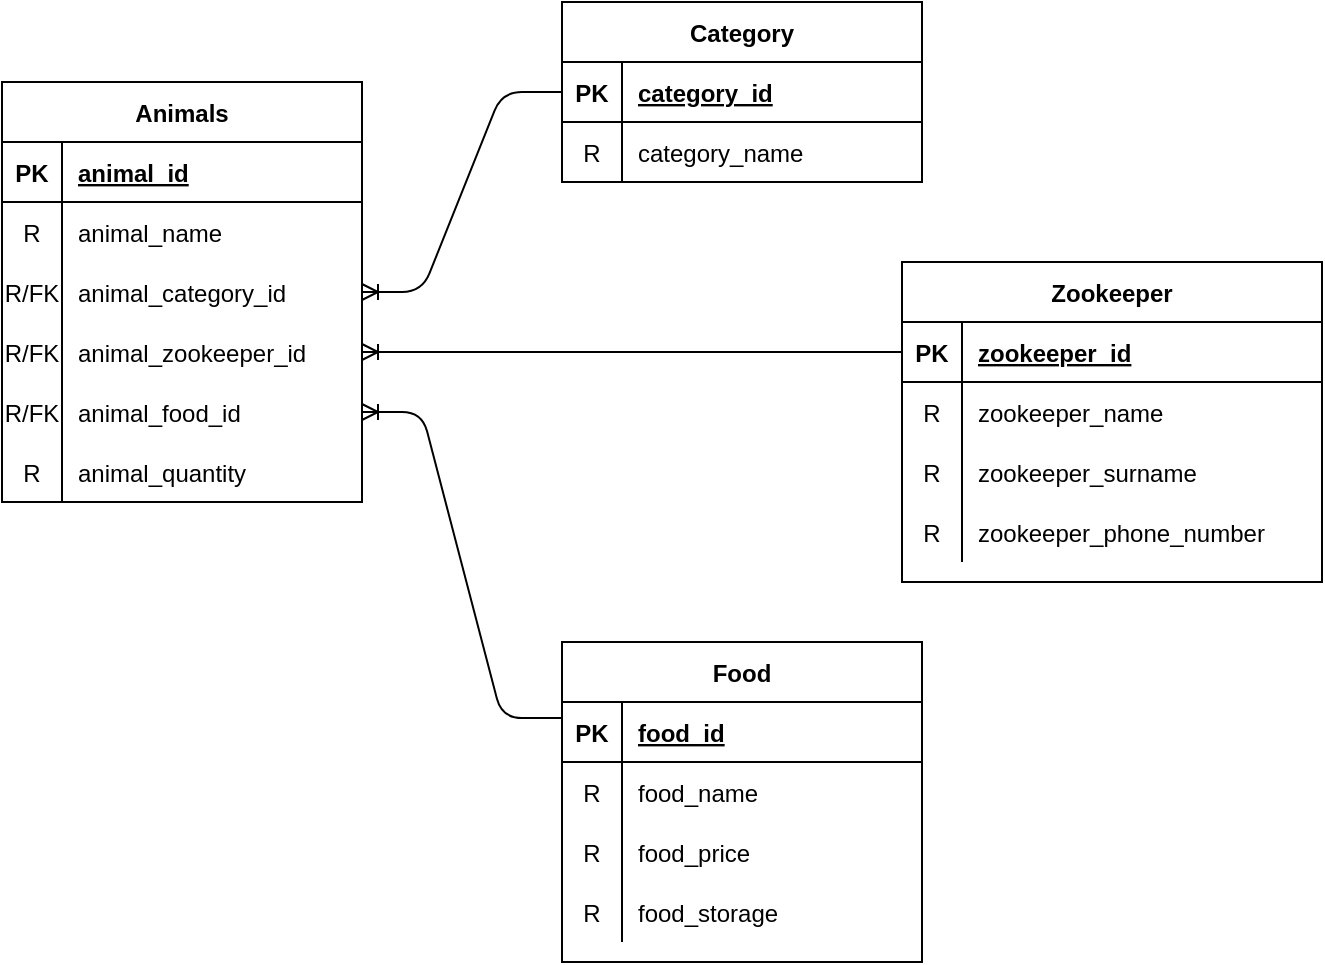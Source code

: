 <mxfile version="14.7.2" type="github">
  <diagram id="sl1sLAIorJPmM6Glef_p" name="Page-1">
    <mxGraphModel dx="1422" dy="762" grid="1" gridSize="10" guides="1" tooltips="1" connect="1" arrows="1" fold="1" page="1" pageScale="1" pageWidth="827" pageHeight="1169" math="0" shadow="0">
      <root>
        <mxCell id="0" />
        <mxCell id="1" parent="0" />
        <mxCell id="H-2fJrms_N8roYaYfMnV-32" value="Zookeeper" style="shape=table;startSize=30;container=1;collapsible=1;childLayout=tableLayout;fixedRows=1;rowLines=0;fontStyle=1;align=center;resizeLast=1;" vertex="1" parent="1">
          <mxGeometry x="510" y="170" width="210" height="160" as="geometry" />
        </mxCell>
        <mxCell id="H-2fJrms_N8roYaYfMnV-33" value="" style="shape=partialRectangle;collapsible=0;dropTarget=0;pointerEvents=0;fillColor=none;top=0;left=0;bottom=1;right=0;points=[[0,0.5],[1,0.5]];portConstraint=eastwest;" vertex="1" parent="H-2fJrms_N8roYaYfMnV-32">
          <mxGeometry y="30" width="210" height="30" as="geometry" />
        </mxCell>
        <mxCell id="H-2fJrms_N8roYaYfMnV-34" value="PK" style="shape=partialRectangle;connectable=0;fillColor=none;top=0;left=0;bottom=0;right=0;fontStyle=1;overflow=hidden;" vertex="1" parent="H-2fJrms_N8roYaYfMnV-33">
          <mxGeometry width="30" height="30" as="geometry" />
        </mxCell>
        <mxCell id="H-2fJrms_N8roYaYfMnV-35" value="zookeeper_id" style="shape=partialRectangle;connectable=0;fillColor=none;top=0;left=0;bottom=0;right=0;align=left;spacingLeft=6;fontStyle=5;overflow=hidden;" vertex="1" parent="H-2fJrms_N8roYaYfMnV-33">
          <mxGeometry x="30" width="180" height="30" as="geometry" />
        </mxCell>
        <mxCell id="H-2fJrms_N8roYaYfMnV-36" value="" style="shape=partialRectangle;collapsible=0;dropTarget=0;pointerEvents=0;fillColor=none;top=0;left=0;bottom=0;right=0;points=[[0,0.5],[1,0.5]];portConstraint=eastwest;" vertex="1" parent="H-2fJrms_N8roYaYfMnV-32">
          <mxGeometry y="60" width="210" height="30" as="geometry" />
        </mxCell>
        <mxCell id="H-2fJrms_N8roYaYfMnV-37" value="R" style="shape=partialRectangle;connectable=0;fillColor=none;top=0;left=0;bottom=0;right=0;editable=1;overflow=hidden;" vertex="1" parent="H-2fJrms_N8roYaYfMnV-36">
          <mxGeometry width="30" height="30" as="geometry" />
        </mxCell>
        <mxCell id="H-2fJrms_N8roYaYfMnV-38" value="zookeeper_name" style="shape=partialRectangle;connectable=0;fillColor=none;top=0;left=0;bottom=0;right=0;align=left;spacingLeft=6;overflow=hidden;" vertex="1" parent="H-2fJrms_N8roYaYfMnV-36">
          <mxGeometry x="30" width="180" height="30" as="geometry" />
        </mxCell>
        <mxCell id="H-2fJrms_N8roYaYfMnV-39" value="" style="shape=partialRectangle;collapsible=0;dropTarget=0;pointerEvents=0;fillColor=none;top=0;left=0;bottom=0;right=0;points=[[0,0.5],[1,0.5]];portConstraint=eastwest;" vertex="1" parent="H-2fJrms_N8roYaYfMnV-32">
          <mxGeometry y="90" width="210" height="30" as="geometry" />
        </mxCell>
        <mxCell id="H-2fJrms_N8roYaYfMnV-40" value="R" style="shape=partialRectangle;connectable=0;fillColor=none;top=0;left=0;bottom=0;right=0;editable=1;overflow=hidden;" vertex="1" parent="H-2fJrms_N8roYaYfMnV-39">
          <mxGeometry width="30" height="30" as="geometry" />
        </mxCell>
        <mxCell id="H-2fJrms_N8roYaYfMnV-41" value="zookeeper_surname" style="shape=partialRectangle;connectable=0;fillColor=none;top=0;left=0;bottom=0;right=0;align=left;spacingLeft=6;overflow=hidden;" vertex="1" parent="H-2fJrms_N8roYaYfMnV-39">
          <mxGeometry x="30" width="180" height="30" as="geometry" />
        </mxCell>
        <mxCell id="H-2fJrms_N8roYaYfMnV-42" value="" style="shape=partialRectangle;collapsible=0;dropTarget=0;pointerEvents=0;fillColor=none;top=0;left=0;bottom=0;right=0;points=[[0,0.5],[1,0.5]];portConstraint=eastwest;" vertex="1" parent="H-2fJrms_N8roYaYfMnV-32">
          <mxGeometry y="120" width="210" height="30" as="geometry" />
        </mxCell>
        <mxCell id="H-2fJrms_N8roYaYfMnV-43" value="R" style="shape=partialRectangle;connectable=0;fillColor=none;top=0;left=0;bottom=0;right=0;editable=1;overflow=hidden;" vertex="1" parent="H-2fJrms_N8roYaYfMnV-42">
          <mxGeometry width="30" height="30" as="geometry" />
        </mxCell>
        <mxCell id="H-2fJrms_N8roYaYfMnV-44" value="zookeeper_phone_number" style="shape=partialRectangle;connectable=0;fillColor=none;top=0;left=0;bottom=0;right=0;align=left;spacingLeft=6;overflow=hidden;" vertex="1" parent="H-2fJrms_N8roYaYfMnV-42">
          <mxGeometry x="30" width="180" height="30" as="geometry" />
        </mxCell>
        <mxCell id="H-2fJrms_N8roYaYfMnV-55" value="Category" style="shape=table;startSize=30;container=1;collapsible=1;childLayout=tableLayout;fixedRows=1;rowLines=0;fontStyle=1;align=center;resizeLast=1;" vertex="1" parent="1">
          <mxGeometry x="340" y="40" width="180" height="90" as="geometry" />
        </mxCell>
        <mxCell id="H-2fJrms_N8roYaYfMnV-56" value="" style="shape=partialRectangle;collapsible=0;dropTarget=0;pointerEvents=0;fillColor=none;top=0;left=0;bottom=1;right=0;points=[[0,0.5],[1,0.5]];portConstraint=eastwest;" vertex="1" parent="H-2fJrms_N8roYaYfMnV-55">
          <mxGeometry y="30" width="180" height="30" as="geometry" />
        </mxCell>
        <mxCell id="H-2fJrms_N8roYaYfMnV-57" value="PK" style="shape=partialRectangle;connectable=0;fillColor=none;top=0;left=0;bottom=0;right=0;fontStyle=1;overflow=hidden;" vertex="1" parent="H-2fJrms_N8roYaYfMnV-56">
          <mxGeometry width="30" height="30" as="geometry" />
        </mxCell>
        <mxCell id="H-2fJrms_N8roYaYfMnV-58" value="category_id" style="shape=partialRectangle;connectable=0;fillColor=none;top=0;left=0;bottom=0;right=0;align=left;spacingLeft=6;fontStyle=5;overflow=hidden;" vertex="1" parent="H-2fJrms_N8roYaYfMnV-56">
          <mxGeometry x="30" width="150" height="30" as="geometry" />
        </mxCell>
        <mxCell id="H-2fJrms_N8roYaYfMnV-59" value="" style="shape=partialRectangle;collapsible=0;dropTarget=0;pointerEvents=0;fillColor=none;top=0;left=0;bottom=0;right=0;points=[[0,0.5],[1,0.5]];portConstraint=eastwest;" vertex="1" parent="H-2fJrms_N8roYaYfMnV-55">
          <mxGeometry y="60" width="180" height="30" as="geometry" />
        </mxCell>
        <mxCell id="H-2fJrms_N8roYaYfMnV-60" value="R" style="shape=partialRectangle;connectable=0;fillColor=none;top=0;left=0;bottom=0;right=0;editable=1;overflow=hidden;" vertex="1" parent="H-2fJrms_N8roYaYfMnV-59">
          <mxGeometry width="30" height="30" as="geometry" />
        </mxCell>
        <mxCell id="H-2fJrms_N8roYaYfMnV-61" value="category_name" style="shape=partialRectangle;connectable=0;fillColor=none;top=0;left=0;bottom=0;right=0;align=left;spacingLeft=6;overflow=hidden;" vertex="1" parent="H-2fJrms_N8roYaYfMnV-59">
          <mxGeometry x="30" width="150" height="30" as="geometry" />
        </mxCell>
        <mxCell id="H-2fJrms_N8roYaYfMnV-68" value="" style="group" vertex="1" connectable="0" parent="1">
          <mxGeometry x="340" y="360" width="180" height="160" as="geometry" />
        </mxCell>
        <mxCell id="H-2fJrms_N8roYaYfMnV-19" value="Food" style="shape=table;startSize=30;container=1;collapsible=1;childLayout=tableLayout;fixedRows=1;rowLines=0;fontStyle=1;align=center;resizeLast=1;" vertex="1" parent="H-2fJrms_N8roYaYfMnV-68">
          <mxGeometry width="180" height="160" as="geometry" />
        </mxCell>
        <mxCell id="H-2fJrms_N8roYaYfMnV-20" value="" style="shape=partialRectangle;collapsible=0;dropTarget=0;pointerEvents=0;fillColor=none;top=0;left=0;bottom=1;right=0;points=[[0,0.5],[1,0.5]];portConstraint=eastwest;" vertex="1" parent="H-2fJrms_N8roYaYfMnV-19">
          <mxGeometry y="30" width="180" height="30" as="geometry" />
        </mxCell>
        <mxCell id="H-2fJrms_N8roYaYfMnV-21" value="PK" style="shape=partialRectangle;connectable=0;fillColor=none;top=0;left=0;bottom=0;right=0;fontStyle=1;overflow=hidden;" vertex="1" parent="H-2fJrms_N8roYaYfMnV-20">
          <mxGeometry width="30" height="30" as="geometry" />
        </mxCell>
        <mxCell id="H-2fJrms_N8roYaYfMnV-22" value="food_id" style="shape=partialRectangle;connectable=0;fillColor=none;top=0;left=0;bottom=0;right=0;align=left;spacingLeft=6;fontStyle=5;overflow=hidden;" vertex="1" parent="H-2fJrms_N8roYaYfMnV-20">
          <mxGeometry x="30" width="150" height="30" as="geometry" />
        </mxCell>
        <mxCell id="H-2fJrms_N8roYaYfMnV-23" value="" style="shape=partialRectangle;collapsible=0;dropTarget=0;pointerEvents=0;fillColor=none;top=0;left=0;bottom=0;right=0;points=[[0,0.5],[1,0.5]];portConstraint=eastwest;" vertex="1" parent="H-2fJrms_N8roYaYfMnV-19">
          <mxGeometry y="60" width="180" height="30" as="geometry" />
        </mxCell>
        <mxCell id="H-2fJrms_N8roYaYfMnV-24" value="R" style="shape=partialRectangle;connectable=0;fillColor=none;top=0;left=0;bottom=0;right=0;editable=1;overflow=hidden;" vertex="1" parent="H-2fJrms_N8roYaYfMnV-23">
          <mxGeometry width="30" height="30" as="geometry" />
        </mxCell>
        <mxCell id="H-2fJrms_N8roYaYfMnV-25" value="food_name" style="shape=partialRectangle;connectable=0;fillColor=none;top=0;left=0;bottom=0;right=0;align=left;spacingLeft=6;overflow=hidden;" vertex="1" parent="H-2fJrms_N8roYaYfMnV-23">
          <mxGeometry x="30" width="150" height="30" as="geometry" />
        </mxCell>
        <mxCell id="H-2fJrms_N8roYaYfMnV-26" value="" style="shape=partialRectangle;collapsible=0;dropTarget=0;pointerEvents=0;fillColor=none;top=0;left=0;bottom=0;right=0;points=[[0,0.5],[1,0.5]];portConstraint=eastwest;" vertex="1" parent="H-2fJrms_N8roYaYfMnV-19">
          <mxGeometry y="90" width="180" height="30" as="geometry" />
        </mxCell>
        <mxCell id="H-2fJrms_N8roYaYfMnV-27" value="" style="shape=partialRectangle;connectable=0;fillColor=none;top=0;left=0;bottom=0;right=0;editable=1;overflow=hidden;" vertex="1" parent="H-2fJrms_N8roYaYfMnV-26">
          <mxGeometry width="30" height="30" as="geometry" />
        </mxCell>
        <mxCell id="H-2fJrms_N8roYaYfMnV-28" value="food_price" style="shape=partialRectangle;connectable=0;fillColor=none;top=0;left=0;bottom=0;right=0;align=left;spacingLeft=6;overflow=hidden;" vertex="1" parent="H-2fJrms_N8roYaYfMnV-26">
          <mxGeometry x="30" width="150" height="30" as="geometry" />
        </mxCell>
        <mxCell id="H-2fJrms_N8roYaYfMnV-29" value="" style="shape=partialRectangle;collapsible=0;dropTarget=0;pointerEvents=0;fillColor=none;top=0;left=0;bottom=0;right=0;points=[[0,0.5],[1,0.5]];portConstraint=eastwest;" vertex="1" parent="H-2fJrms_N8roYaYfMnV-19">
          <mxGeometry y="120" width="180" height="30" as="geometry" />
        </mxCell>
        <mxCell id="H-2fJrms_N8roYaYfMnV-30" value="" style="shape=partialRectangle;connectable=0;fillColor=none;top=0;left=0;bottom=0;right=0;editable=1;overflow=hidden;" vertex="1" parent="H-2fJrms_N8roYaYfMnV-29">
          <mxGeometry width="30" height="30" as="geometry" />
        </mxCell>
        <mxCell id="H-2fJrms_N8roYaYfMnV-31" value="food_storage" style="shape=partialRectangle;connectable=0;fillColor=none;top=0;left=0;bottom=0;right=0;align=left;spacingLeft=6;overflow=hidden;" vertex="1" parent="H-2fJrms_N8roYaYfMnV-29">
          <mxGeometry x="30" width="150" height="30" as="geometry" />
        </mxCell>
        <mxCell id="H-2fJrms_N8roYaYfMnV-53" value="R" style="shape=partialRectangle;connectable=0;fillColor=none;top=0;left=0;bottom=0;right=0;editable=1;overflow=hidden;" vertex="1" parent="H-2fJrms_N8roYaYfMnV-68">
          <mxGeometry y="90" width="30" height="30" as="geometry" />
        </mxCell>
        <mxCell id="H-2fJrms_N8roYaYfMnV-54" value="R" style="shape=partialRectangle;connectable=0;fillColor=none;top=0;left=0;bottom=0;right=0;editable=1;overflow=hidden;" vertex="1" parent="H-2fJrms_N8roYaYfMnV-68">
          <mxGeometry y="120" width="30" height="30" as="geometry" />
        </mxCell>
        <mxCell id="H-2fJrms_N8roYaYfMnV-69" value="" style="group" vertex="1" connectable="0" parent="1">
          <mxGeometry x="60" y="80" width="180" height="240" as="geometry" />
        </mxCell>
        <mxCell id="H-2fJrms_N8roYaYfMnV-6" value="Animals" style="shape=table;startSize=30;container=1;collapsible=1;childLayout=tableLayout;fixedRows=1;rowLines=0;fontStyle=1;align=center;resizeLast=1;" vertex="1" parent="H-2fJrms_N8roYaYfMnV-69">
          <mxGeometry width="180" height="210" as="geometry" />
        </mxCell>
        <mxCell id="H-2fJrms_N8roYaYfMnV-7" value="" style="shape=partialRectangle;collapsible=0;dropTarget=0;pointerEvents=0;fillColor=none;top=0;left=0;bottom=1;right=0;points=[[0,0.5],[1,0.5]];portConstraint=eastwest;" vertex="1" parent="H-2fJrms_N8roYaYfMnV-6">
          <mxGeometry y="30" width="180" height="30" as="geometry" />
        </mxCell>
        <mxCell id="H-2fJrms_N8roYaYfMnV-8" value="PK" style="shape=partialRectangle;connectable=0;fillColor=none;top=0;left=0;bottom=0;right=0;fontStyle=1;overflow=hidden;" vertex="1" parent="H-2fJrms_N8roYaYfMnV-7">
          <mxGeometry width="30" height="30" as="geometry" />
        </mxCell>
        <mxCell id="H-2fJrms_N8roYaYfMnV-9" value="animal_id" style="shape=partialRectangle;connectable=0;fillColor=none;top=0;left=0;bottom=0;right=0;align=left;spacingLeft=6;fontStyle=5;overflow=hidden;" vertex="1" parent="H-2fJrms_N8roYaYfMnV-7">
          <mxGeometry x="30" width="150" height="30" as="geometry" />
        </mxCell>
        <mxCell id="H-2fJrms_N8roYaYfMnV-10" value="" style="shape=partialRectangle;collapsible=0;dropTarget=0;pointerEvents=0;fillColor=none;top=0;left=0;bottom=0;right=0;points=[[0,0.5],[1,0.5]];portConstraint=eastwest;" vertex="1" parent="H-2fJrms_N8roYaYfMnV-6">
          <mxGeometry y="60" width="180" height="30" as="geometry" />
        </mxCell>
        <mxCell id="H-2fJrms_N8roYaYfMnV-11" value="R" style="shape=partialRectangle;connectable=0;fillColor=none;top=0;left=0;bottom=0;right=0;editable=1;overflow=hidden;" vertex="1" parent="H-2fJrms_N8roYaYfMnV-10">
          <mxGeometry width="30" height="30" as="geometry" />
        </mxCell>
        <mxCell id="H-2fJrms_N8roYaYfMnV-12" value="animal_name" style="shape=partialRectangle;connectable=0;fillColor=none;top=0;left=0;bottom=0;right=0;align=left;spacingLeft=6;overflow=hidden;" vertex="1" parent="H-2fJrms_N8roYaYfMnV-10">
          <mxGeometry x="30" width="150" height="30" as="geometry" />
        </mxCell>
        <mxCell id="H-2fJrms_N8roYaYfMnV-13" value="" style="shape=partialRectangle;collapsible=0;dropTarget=0;pointerEvents=0;fillColor=none;top=0;left=0;bottom=0;right=0;points=[[0,0.5],[1,0.5]];portConstraint=eastwest;" vertex="1" parent="H-2fJrms_N8roYaYfMnV-6">
          <mxGeometry y="90" width="180" height="30" as="geometry" />
        </mxCell>
        <mxCell id="H-2fJrms_N8roYaYfMnV-14" value="R/FK" style="shape=partialRectangle;connectable=0;fillColor=none;top=0;left=0;bottom=0;right=0;editable=1;overflow=hidden;" vertex="1" parent="H-2fJrms_N8roYaYfMnV-13">
          <mxGeometry width="30" height="30" as="geometry" />
        </mxCell>
        <mxCell id="H-2fJrms_N8roYaYfMnV-15" value="animal_category_id" style="shape=partialRectangle;connectable=0;fillColor=none;top=0;left=0;bottom=0;right=0;align=left;spacingLeft=6;overflow=hidden;" vertex="1" parent="H-2fJrms_N8roYaYfMnV-13">
          <mxGeometry x="30" width="150" height="30" as="geometry" />
        </mxCell>
        <mxCell id="H-2fJrms_N8roYaYfMnV-16" value="" style="shape=partialRectangle;collapsible=0;dropTarget=0;pointerEvents=0;fillColor=none;top=0;left=0;bottom=0;right=0;points=[[0,0.5],[1,0.5]];portConstraint=eastwest;" vertex="1" parent="H-2fJrms_N8roYaYfMnV-6">
          <mxGeometry y="120" width="180" height="30" as="geometry" />
        </mxCell>
        <mxCell id="H-2fJrms_N8roYaYfMnV-17" value="R/FK" style="shape=partialRectangle;connectable=0;fillColor=none;top=0;left=0;bottom=0;right=0;editable=1;overflow=hidden;" vertex="1" parent="H-2fJrms_N8roYaYfMnV-16">
          <mxGeometry width="30" height="30" as="geometry" />
        </mxCell>
        <mxCell id="H-2fJrms_N8roYaYfMnV-18" value="animal_zookeeper_id" style="shape=partialRectangle;connectable=0;fillColor=none;top=0;left=0;bottom=0;right=0;align=left;spacingLeft=6;overflow=hidden;" vertex="1" parent="H-2fJrms_N8roYaYfMnV-16">
          <mxGeometry x="30" width="150" height="30" as="geometry" />
        </mxCell>
        <mxCell id="H-2fJrms_N8roYaYfMnV-81" value="" style="shape=partialRectangle;collapsible=0;dropTarget=0;pointerEvents=0;fillColor=none;top=0;left=0;bottom=0;right=0;points=[[0,0.5],[1,0.5]];portConstraint=eastwest;" vertex="1" parent="H-2fJrms_N8roYaYfMnV-6">
          <mxGeometry y="150" width="180" height="30" as="geometry" />
        </mxCell>
        <mxCell id="H-2fJrms_N8roYaYfMnV-82" value="R/FK" style="shape=partialRectangle;connectable=0;fillColor=none;top=0;left=0;bottom=0;right=0;editable=1;overflow=hidden;" vertex="1" parent="H-2fJrms_N8roYaYfMnV-81">
          <mxGeometry width="30" height="30" as="geometry" />
        </mxCell>
        <mxCell id="H-2fJrms_N8roYaYfMnV-83" value="animal_food_id" style="shape=partialRectangle;connectable=0;fillColor=none;top=0;left=0;bottom=0;right=0;align=left;spacingLeft=6;overflow=hidden;" vertex="1" parent="H-2fJrms_N8roYaYfMnV-81">
          <mxGeometry x="30" width="150" height="30" as="geometry" />
        </mxCell>
        <mxCell id="H-2fJrms_N8roYaYfMnV-84" value="" style="shape=partialRectangle;collapsible=0;dropTarget=0;pointerEvents=0;fillColor=none;top=0;left=0;bottom=0;right=0;points=[[0,0.5],[1,0.5]];portConstraint=eastwest;" vertex="1" parent="H-2fJrms_N8roYaYfMnV-6">
          <mxGeometry y="180" width="180" height="30" as="geometry" />
        </mxCell>
        <mxCell id="H-2fJrms_N8roYaYfMnV-85" value="R" style="shape=partialRectangle;connectable=0;fillColor=none;top=0;left=0;bottom=0;right=0;editable=1;overflow=hidden;" vertex="1" parent="H-2fJrms_N8roYaYfMnV-84">
          <mxGeometry width="30" height="30" as="geometry" />
        </mxCell>
        <mxCell id="H-2fJrms_N8roYaYfMnV-86" value="animal_quantity" style="shape=partialRectangle;connectable=0;fillColor=none;top=0;left=0;bottom=0;right=0;align=left;spacingLeft=6;overflow=hidden;" vertex="1" parent="H-2fJrms_N8roYaYfMnV-84">
          <mxGeometry x="30" width="150" height="30" as="geometry" />
        </mxCell>
        <mxCell id="H-2fJrms_N8roYaYfMnV-77" value="" style="edgeStyle=entityRelationEdgeStyle;fontSize=12;html=1;endArrow=ERoneToMany;exitX=0;exitY=0.5;exitDx=0;exitDy=0;" edge="1" parent="1" source="H-2fJrms_N8roYaYfMnV-33" target="H-2fJrms_N8roYaYfMnV-16">
          <mxGeometry width="100" height="100" relative="1" as="geometry">
            <mxPoint x="280" y="360" as="sourcePoint" />
            <mxPoint x="280" y="250" as="targetPoint" />
          </mxGeometry>
        </mxCell>
        <mxCell id="H-2fJrms_N8roYaYfMnV-78" value="" style="edgeStyle=entityRelationEdgeStyle;fontSize=12;html=1;endArrow=ERoneToMany;exitX=0;exitY=0.5;exitDx=0;exitDy=0;" edge="1" parent="1" source="H-2fJrms_N8roYaYfMnV-56" target="H-2fJrms_N8roYaYfMnV-13">
          <mxGeometry width="100" height="100" relative="1" as="geometry">
            <mxPoint x="310" y="310" as="sourcePoint" />
            <mxPoint x="410" y="210" as="targetPoint" />
          </mxGeometry>
        </mxCell>
        <mxCell id="H-2fJrms_N8roYaYfMnV-80" value="" style="edgeStyle=entityRelationEdgeStyle;fontSize=12;html=1;endArrow=ERoneToMany;exitX=0;exitY=0.267;exitDx=0;exitDy=0;exitPerimeter=0;" edge="1" parent="1" source="H-2fJrms_N8roYaYfMnV-20" target="H-2fJrms_N8roYaYfMnV-81">
          <mxGeometry width="100" height="100" relative="1" as="geometry">
            <mxPoint x="320" y="360" as="sourcePoint" />
            <mxPoint x="60" y="250" as="targetPoint" />
          </mxGeometry>
        </mxCell>
      </root>
    </mxGraphModel>
  </diagram>
</mxfile>
